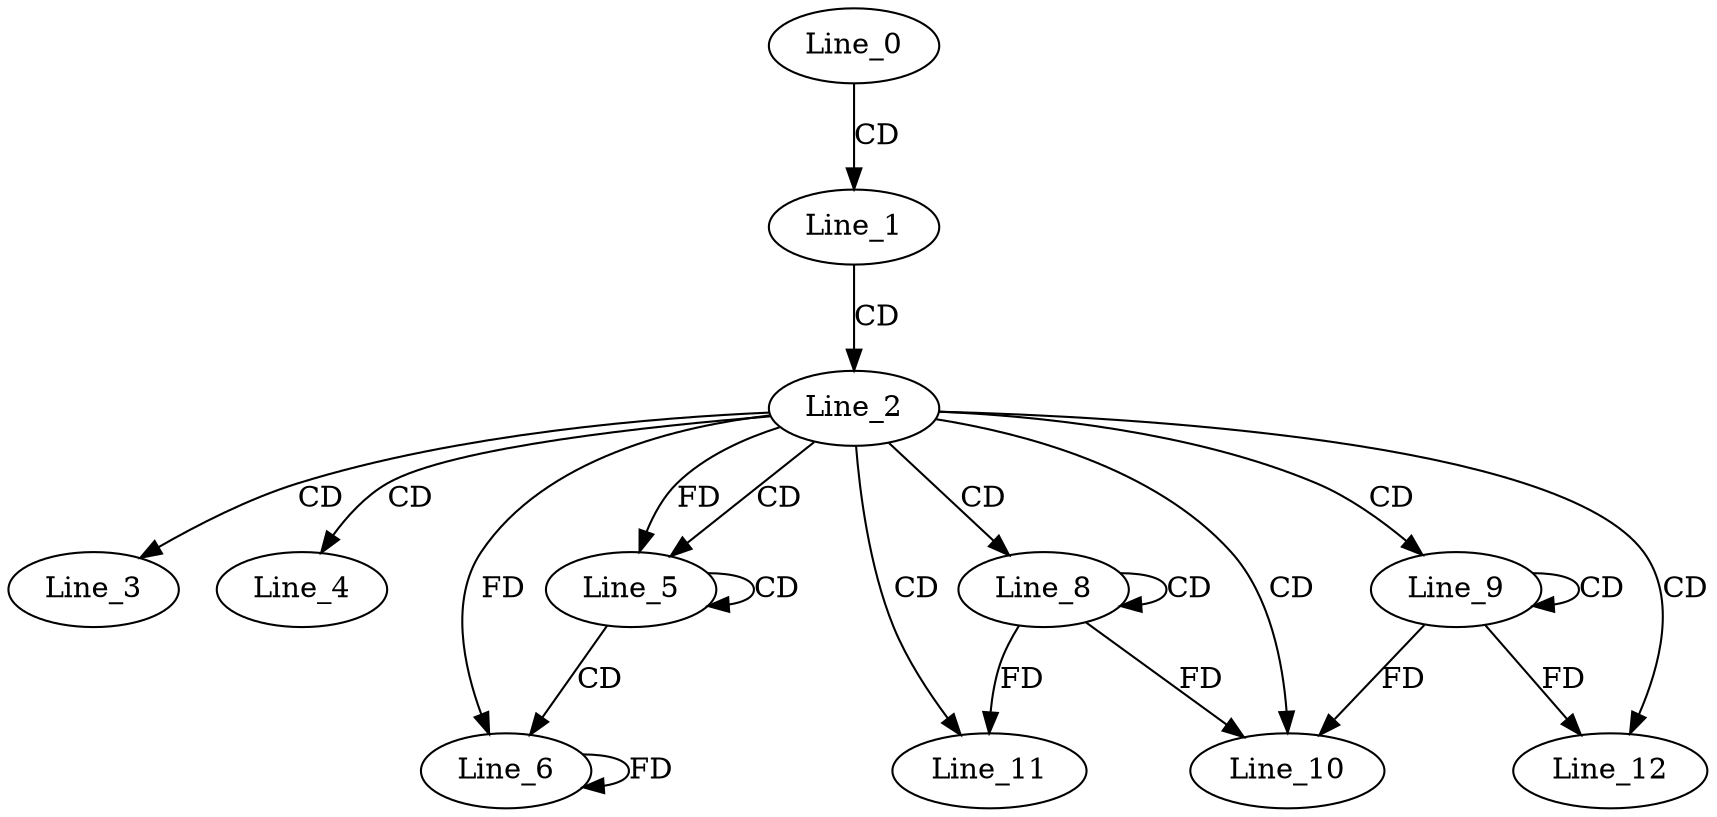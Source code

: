 digraph G {
  Line_0;
  Line_1;
  Line_2;
  Line_3;
  Line_4;
  Line_5;
  Line_5;
  Line_6;
  Line_6;
  Line_8;
  Line_8;
  Line_9;
  Line_9;
  Line_10;
  Line_10;
  Line_11;
  Line_12;
  Line_0 -> Line_1 [ label="CD" ];
  Line_1 -> Line_2 [ label="CD" ];
  Line_2 -> Line_3 [ label="CD" ];
  Line_2 -> Line_4 [ label="CD" ];
  Line_2 -> Line_5 [ label="CD" ];
  Line_5 -> Line_5 [ label="CD" ];
  Line_2 -> Line_5 [ label="FD" ];
  Line_5 -> Line_6 [ label="CD" ];
  Line_2 -> Line_6 [ label="FD" ];
  Line_6 -> Line_6 [ label="FD" ];
  Line_2 -> Line_8 [ label="CD" ];
  Line_8 -> Line_8 [ label="CD" ];
  Line_2 -> Line_9 [ label="CD" ];
  Line_9 -> Line_9 [ label="CD" ];
  Line_2 -> Line_10 [ label="CD" ];
  Line_9 -> Line_10 [ label="FD" ];
  Line_8 -> Line_10 [ label="FD" ];
  Line_2 -> Line_11 [ label="CD" ];
  Line_8 -> Line_11 [ label="FD" ];
  Line_2 -> Line_12 [ label="CD" ];
  Line_9 -> Line_12 [ label="FD" ];
}
